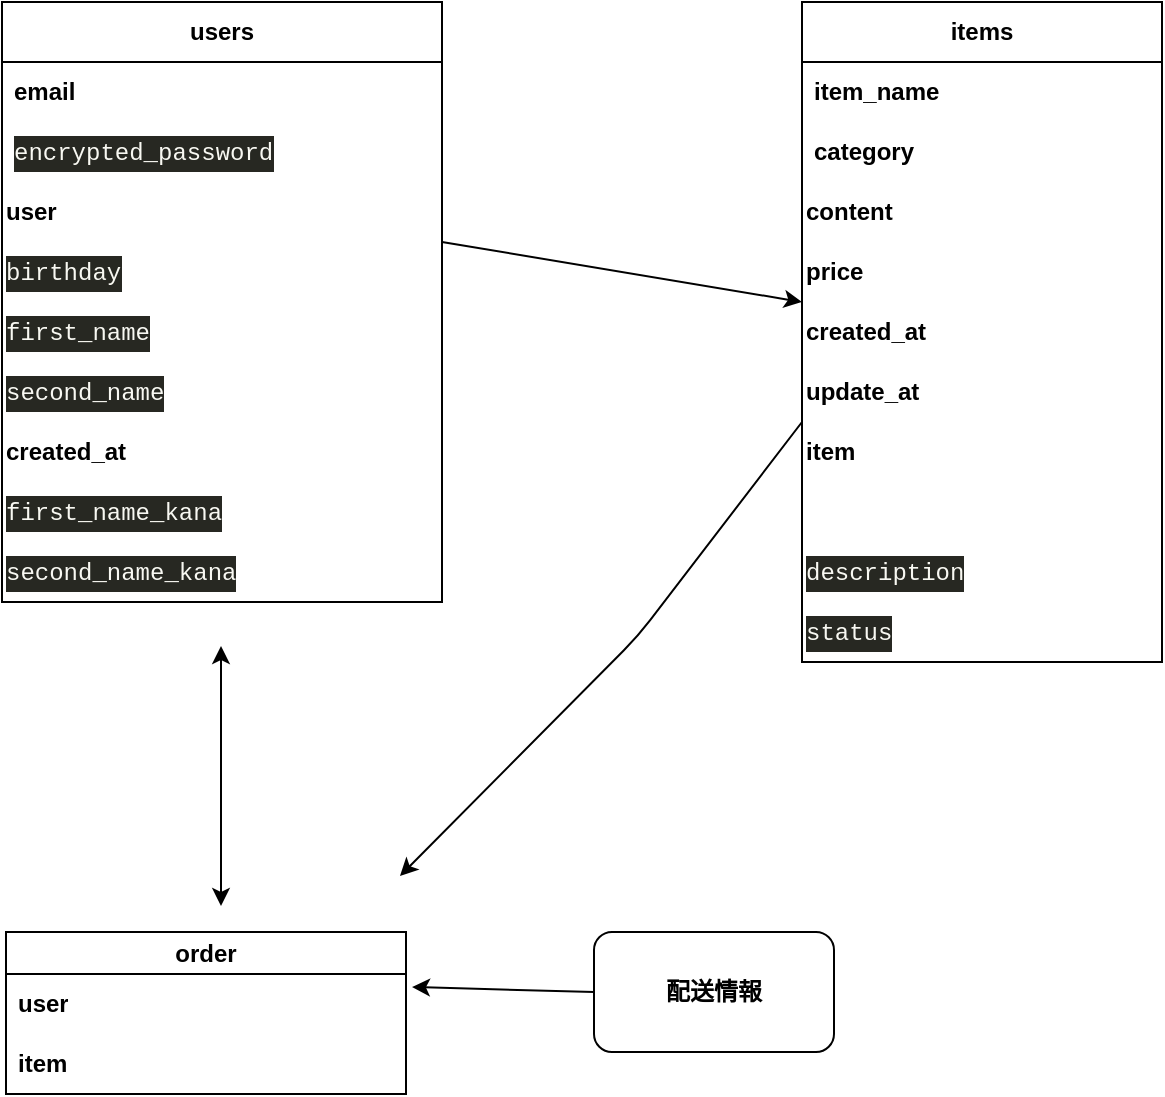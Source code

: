 <mxfile>
    <diagram id="XdU-Mbj8kt-LPNjuKf-N" name="ページ1">
        <mxGraphModel dx="736" dy="647" grid="0" gridSize="9" guides="1" tooltips="1" connect="1" arrows="1" fold="1" page="0" pageScale="1" pageWidth="827" pageHeight="1169" background="none" math="0" shadow="0">
            <root>
                <mxCell id="0"/>
                <mxCell id="1" parent="0"/>
                <mxCell id="8" value="users" style="swimlane;fontStyle=1;childLayout=stackLayout;horizontal=1;startSize=30;horizontalStack=0;resizeParent=1;resizeParentMax=0;resizeLast=0;collapsible=1;marginBottom=0;whiteSpace=wrap;html=1;" vertex="1" parent="1">
                    <mxGeometry x="50" y="80" width="220" height="300" as="geometry"/>
                </mxCell>
                <mxCell id="10" value="email" style="text;strokeColor=none;fillColor=none;align=left;verticalAlign=middle;spacingLeft=4;spacingRight=4;overflow=hidden;points=[[0,0.5],[1,0.5]];portConstraint=eastwest;rotatable=0;whiteSpace=wrap;html=1;fontStyle=1" vertex="1" parent="8">
                    <mxGeometry y="30" width="220" height="30" as="geometry"/>
                </mxCell>
                <mxCell id="11" value="&lt;div style=&quot;color: rgb(248, 248, 242); background-color: rgb(39, 40, 34); font-family: Menlo, Monaco, &amp;quot;Courier New&amp;quot;, monospace; font-weight: normal; line-height: 18px;&quot;&gt;encrypted_password&lt;/div&gt;" style="text;strokeColor=none;fillColor=none;align=left;verticalAlign=middle;spacingLeft=4;spacingRight=4;overflow=hidden;points=[[0,0.5],[1,0.5]];portConstraint=eastwest;rotatable=0;whiteSpace=wrap;html=1;fontStyle=1" vertex="1" parent="8">
                    <mxGeometry y="60" width="220" height="30" as="geometry"/>
                </mxCell>
                <mxCell id="19" value="user" style="text;html=1;strokeColor=none;fillColor=none;align=left;verticalAlign=middle;whiteSpace=wrap;rounded=0;fontStyle=1" vertex="1" parent="8">
                    <mxGeometry y="90" width="220" height="30" as="geometry"/>
                </mxCell>
                <mxCell id="18" value="&lt;div style=&quot;color: rgb(248, 248, 242); background-color: rgb(39, 40, 34); font-family: Menlo, Monaco, &amp;quot;Courier New&amp;quot;, monospace; font-weight: normal; line-height: 18px;&quot;&gt;birthday&lt;/div&gt;" style="text;html=1;strokeColor=none;fillColor=none;align=left;verticalAlign=middle;whiteSpace=wrap;rounded=0;fontStyle=1" vertex="1" parent="8">
                    <mxGeometry y="120" width="220" height="30" as="geometry"/>
                </mxCell>
                <mxCell id="-0sGhbPnTQJjtumq9n-q-51" value="&lt;meta charset=&quot;utf-8&quot;&gt;&lt;div style=&quot;color: rgb(248, 248, 242); background-color: rgb(39, 40, 34); font-family: Menlo, Monaco, &amp;quot;Courier New&amp;quot;, monospace; font-weight: normal; font-size: 12px; line-height: 18px;&quot;&gt;&lt;div&gt;&lt;span style=&quot;color: #f8f8f2;&quot;&gt;first_name&lt;/span&gt;&lt;/div&gt;&lt;/div&gt;" style="text;html=1;strokeColor=none;fillColor=none;align=left;verticalAlign=middle;whiteSpace=wrap;rounded=0;labelBackgroundColor=default;fontColor=#FFFFFF;" vertex="1" parent="8">
                    <mxGeometry y="150" width="220" height="30" as="geometry"/>
                </mxCell>
                <mxCell id="-0sGhbPnTQJjtumq9n-q-52" value="&lt;meta charset=&quot;utf-8&quot;&gt;&lt;div style=&quot;color: rgb(248, 248, 242); background-color: rgb(39, 40, 34); font-family: Menlo, Monaco, &amp;quot;Courier New&amp;quot;, monospace; font-weight: normal; font-size: 12px; line-height: 18px;&quot;&gt;&lt;div&gt;&lt;span style=&quot;color: #f8f8f2;&quot;&gt;second_name&lt;/span&gt;&lt;/div&gt;&lt;/div&gt;" style="text;html=1;strokeColor=none;fillColor=none;align=left;verticalAlign=middle;whiteSpace=wrap;rounded=0;labelBackgroundColor=default;fontColor=#FFFFFF;" vertex="1" parent="8">
                    <mxGeometry y="180" width="220" height="30" as="geometry"/>
                </mxCell>
                <mxCell id="17" value="created_at&lt;br&gt;" style="text;html=1;strokeColor=none;fillColor=none;align=left;verticalAlign=middle;whiteSpace=wrap;rounded=0;fontStyle=1" vertex="1" parent="8">
                    <mxGeometry y="210" width="220" height="30" as="geometry"/>
                </mxCell>
                <mxCell id="-0sGhbPnTQJjtumq9n-q-54" value="&lt;meta charset=&quot;utf-8&quot;&gt;&lt;div style=&quot;color: rgb(248, 248, 242); background-color: rgb(39, 40, 34); font-family: Menlo, Monaco, &amp;quot;Courier New&amp;quot;, monospace; font-weight: normal; font-size: 12px; line-height: 18px;&quot;&gt;&lt;div&gt;&lt;span style=&quot;color: #f8f8f2;&quot;&gt;first_name_kana&lt;/span&gt;&lt;/div&gt;&lt;/div&gt;" style="text;html=1;strokeColor=none;fillColor=none;align=left;verticalAlign=middle;whiteSpace=wrap;rounded=0;labelBackgroundColor=default;fontColor=#FFFFFF;" vertex="1" parent="8">
                    <mxGeometry y="240" width="220" height="30" as="geometry"/>
                </mxCell>
                <mxCell id="-0sGhbPnTQJjtumq9n-q-53" value="&lt;meta charset=&quot;utf-8&quot;&gt;&lt;div style=&quot;color: rgb(248, 248, 242); background-color: rgb(39, 40, 34); font-family: Menlo, Monaco, &amp;quot;Courier New&amp;quot;, monospace; font-weight: normal; font-size: 12px; line-height: 18px;&quot;&gt;&lt;div&gt;&lt;span style=&quot;color: #f8f8f2;&quot;&gt;second_name_kana&lt;/span&gt;&lt;/div&gt;&lt;/div&gt;" style="text;html=1;strokeColor=none;fillColor=none;align=left;verticalAlign=middle;whiteSpace=wrap;rounded=0;labelBackgroundColor=default;fontColor=#FFFFFF;" vertex="1" parent="8">
                    <mxGeometry y="270" width="220" height="30" as="geometry"/>
                </mxCell>
                <mxCell id="20" value="items" style="swimlane;fontStyle=1;childLayout=stackLayout;horizontal=1;startSize=30;horizontalStack=0;resizeParent=1;resizeParentMax=0;resizeLast=0;collapsible=1;marginBottom=0;whiteSpace=wrap;html=1;align=center;" vertex="1" parent="1">
                    <mxGeometry x="450" y="80" width="180" height="330" as="geometry"/>
                </mxCell>
                <mxCell id="21" value="item_name" style="text;strokeColor=none;fillColor=none;align=left;verticalAlign=middle;spacingLeft=4;spacingRight=4;overflow=hidden;points=[[0,0.5],[1,0.5]];portConstraint=eastwest;rotatable=0;whiteSpace=wrap;html=1;fontStyle=1" vertex="1" parent="20">
                    <mxGeometry y="30" width="180" height="30" as="geometry"/>
                </mxCell>
                <mxCell id="22" value="category" style="text;strokeColor=none;fillColor=none;align=left;verticalAlign=middle;spacingLeft=4;spacingRight=4;overflow=hidden;points=[[0,0.5],[1,0.5]];portConstraint=eastwest;rotatable=0;whiteSpace=wrap;html=1;fontStyle=1" vertex="1" parent="20">
                    <mxGeometry y="60" width="180" height="30" as="geometry"/>
                </mxCell>
                <mxCell id="24" value="content" style="text;html=1;strokeColor=none;fillColor=none;align=left;verticalAlign=middle;whiteSpace=wrap;rounded=0;fontStyle=1" vertex="1" parent="20">
                    <mxGeometry y="90" width="180" height="30" as="geometry"/>
                </mxCell>
                <mxCell id="26" value="price" style="text;html=1;strokeColor=none;fillColor=none;align=left;verticalAlign=middle;whiteSpace=wrap;rounded=0;fontStyle=1" vertex="1" parent="20">
                    <mxGeometry y="120" width="180" height="30" as="geometry"/>
                </mxCell>
                <mxCell id="28" value="created_at" style="text;html=1;strokeColor=none;fillColor=none;align=left;verticalAlign=middle;whiteSpace=wrap;rounded=0;fontStyle=1" vertex="1" parent="20">
                    <mxGeometry y="150" width="180" height="30" as="geometry"/>
                </mxCell>
                <mxCell id="27" value="update_at" style="text;html=1;strokeColor=none;fillColor=none;align=left;verticalAlign=middle;whiteSpace=wrap;rounded=0;fontStyle=1;labelBackgroundColor=default;" vertex="1" parent="20">
                    <mxGeometry y="180" width="180" height="30" as="geometry"/>
                </mxCell>
                <mxCell id="25" value="item" style="text;html=1;strokeColor=none;fillColor=none;align=left;verticalAlign=middle;whiteSpace=wrap;rounded=0;fontStyle=1" vertex="1" parent="20">
                    <mxGeometry y="210" width="180" height="30" as="geometry"/>
                </mxCell>
                <mxCell id="23" value="user" style="text;strokeColor=none;fillColor=none;align=left;verticalAlign=middle;spacingLeft=4;spacingRight=4;overflow=hidden;points=[[0,0.5],[1,0.5]];portConstraint=eastwest;rotatable=0;fontStyle=1;fontColor=#FFFFFF;" vertex="1" parent="20">
                    <mxGeometry y="240" width="180" height="30" as="geometry"/>
                </mxCell>
                <mxCell id="-0sGhbPnTQJjtumq9n-q-55" value="&lt;div style=&quot;color: rgb(248, 248, 242); background-color: rgb(39, 40, 34); font-family: Menlo, Monaco, &amp;quot;Courier New&amp;quot;, monospace; line-height: 18px;&quot;&gt;description&lt;/div&gt;" style="text;html=1;strokeColor=none;fillColor=none;align=left;verticalAlign=middle;whiteSpace=wrap;rounded=0;labelBackgroundColor=default;fontColor=#FFFFFF;" vertex="1" parent="20">
                    <mxGeometry y="270" width="180" height="30" as="geometry"/>
                </mxCell>
                <mxCell id="-0sGhbPnTQJjtumq9n-q-56" value="&lt;div style=&quot;color: rgb(248, 248, 242); background-color: rgb(39, 40, 34); font-family: Menlo, Monaco, &amp;quot;Courier New&amp;quot;, monospace; line-height: 18px;&quot;&gt;status&lt;/div&gt;" style="text;html=1;strokeColor=none;fillColor=none;align=left;verticalAlign=middle;whiteSpace=wrap;rounded=0;labelBackgroundColor=default;fontColor=#FFFFFF;" vertex="1" parent="20">
                    <mxGeometry y="300" width="180" height="30" as="geometry"/>
                </mxCell>
                <mxCell id="30" value="order" style="swimlane;fontStyle=1;childLayout=stackLayout;horizontal=1;startSize=21;horizontalStack=0;resizeParent=1;resizeParentMax=0;resizeLast=0;collapsible=1;marginBottom=0;whiteSpace=wrap;html=1;" vertex="1" parent="1">
                    <mxGeometry x="52" y="545" width="200" height="81" as="geometry"/>
                </mxCell>
                <mxCell id="31" value="user" style="text;strokeColor=none;fillColor=none;align=left;verticalAlign=middle;spacingLeft=4;spacingRight=4;overflow=hidden;points=[[0,0.5],[1,0.5]];portConstraint=eastwest;rotatable=0;whiteSpace=wrap;html=1;fontStyle=1" vertex="1" parent="30">
                    <mxGeometry y="21" width="200" height="30" as="geometry"/>
                </mxCell>
                <mxCell id="32" value="item" style="text;strokeColor=none;fillColor=none;align=left;verticalAlign=middle;spacingLeft=4;spacingRight=4;overflow=hidden;points=[[0,0.5],[1,0.5]];portConstraint=eastwest;rotatable=0;whiteSpace=wrap;html=1;fontStyle=1" vertex="1" parent="30">
                    <mxGeometry y="51" width="200" height="30" as="geometry"/>
                </mxCell>
                <mxCell id="-0sGhbPnTQJjtumq9n-q-57" style="edgeStyle=none;html=1;exitX=0;exitY=0.5;exitDx=0;exitDy=0;entryX=1.015;entryY=0.217;entryDx=0;entryDy=0;entryPerimeter=0;fontColor=#FFFFFF;" edge="1" parent="1" source="36" target="31">
                    <mxGeometry relative="1" as="geometry"/>
                </mxCell>
                <mxCell id="36" value="配送情報" style="rounded=1;whiteSpace=wrap;html=1;fontStyle=1" vertex="1" parent="1">
                    <mxGeometry x="346" y="545" width="120" height="60" as="geometry"/>
                </mxCell>
                <mxCell id="42" style="edgeStyle=none;html=1;exitX=1;exitY=1;exitDx=0;exitDy=0;entryX=0;entryY=0;entryDx=0;entryDy=0;fontStyle=1" edge="1" parent="1" source="19" target="28">
                    <mxGeometry relative="1" as="geometry"/>
                </mxCell>
                <mxCell id="44" value="" style="endArrow=classic;startArrow=classic;html=1;fontStyle=1" edge="1" parent="1">
                    <mxGeometry width="50" height="50" relative="1" as="geometry">
                        <mxPoint x="159.5" y="402" as="sourcePoint"/>
                        <mxPoint x="159.5" y="532" as="targetPoint"/>
                    </mxGeometry>
                </mxCell>
                <mxCell id="47" style="edgeStyle=none;html=1;exitX=0;exitY=1;exitDx=0;exitDy=0;fontStyle=1" edge="1" parent="1" source="27">
                    <mxGeometry relative="1" as="geometry">
                        <mxPoint x="249" y="517" as="targetPoint"/>
                        <Array as="points">
                            <mxPoint x="368" y="397"/>
                        </Array>
                    </mxGeometry>
                </mxCell>
                <mxCell id="-0sGhbPnTQJjtumq9n-q-50" value="Text" style="text;html=1;align=center;verticalAlign=middle;resizable=0;points=[];autosize=1;strokeColor=none;fillColor=none;fontColor=#FFFFFF;" vertex="1" parent="1">
                    <mxGeometry x="440" y="405" width="40" height="26" as="geometry"/>
                </mxCell>
            </root>
        </mxGraphModel>
    </diagram>
    <diagram id="Lyk5RY2RJeVaKQJ-vQwD" name="ページ2">
        <mxGraphModel dx="736" dy="647" grid="1" gridSize="10" guides="1" tooltips="1" connect="1" arrows="1" fold="1" page="1" pageScale="1" pageWidth="827" pageHeight="1169" math="0" shadow="0">
            <root>
                <mxCell id="0"/>
                <mxCell id="1" parent="0"/>
            </root>
        </mxGraphModel>
    </diagram>
</mxfile>
